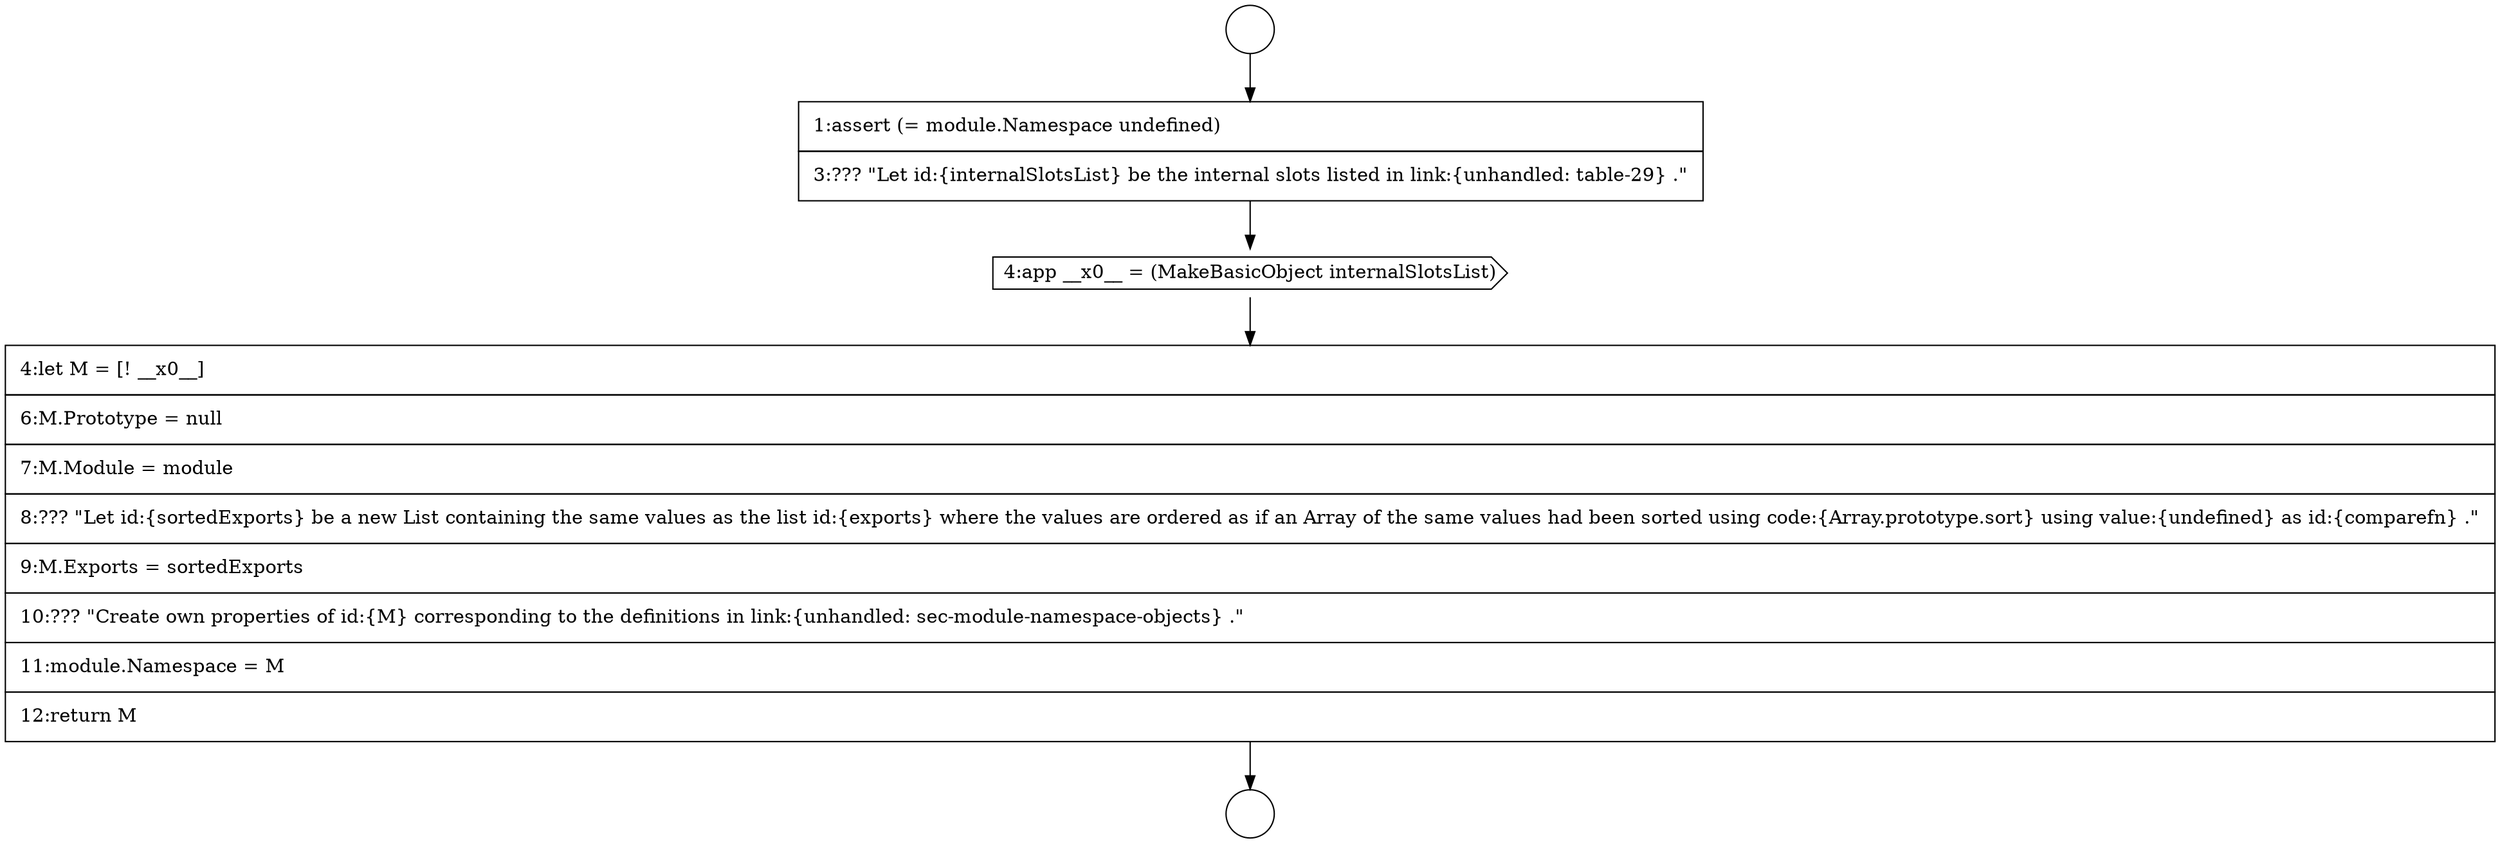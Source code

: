 digraph {
  node3131 [shape=circle label=" " color="black" fillcolor="white" style=filled]
  node3134 [shape=none, margin=0, label=<<font color="black">
    <table border="0" cellborder="1" cellspacing="0" cellpadding="10">
      <tr><td align="left">4:let M = [! __x0__]</td></tr>
      <tr><td align="left">6:M.Prototype = null</td></tr>
      <tr><td align="left">7:M.Module = module</td></tr>
      <tr><td align="left">8:??? &quot;Let id:{sortedExports} be a new List containing the same values as the list id:{exports} where the values are ordered as if an Array of the same values had been sorted using code:{Array.prototype.sort} using value:{undefined} as id:{comparefn} .&quot;</td></tr>
      <tr><td align="left">9:M.Exports = sortedExports</td></tr>
      <tr><td align="left">10:??? &quot;Create own properties of id:{M} corresponding to the definitions in link:{unhandled: sec-module-namespace-objects} .&quot;</td></tr>
      <tr><td align="left">11:module.Namespace = M</td></tr>
      <tr><td align="left">12:return M</td></tr>
    </table>
  </font>> color="black" fillcolor="white" style=filled]
  node3130 [shape=circle label=" " color="black" fillcolor="white" style=filled]
  node3133 [shape=cds, label=<<font color="black">4:app __x0__ = (MakeBasicObject internalSlotsList)</font>> color="black" fillcolor="white" style=filled]
  node3132 [shape=none, margin=0, label=<<font color="black">
    <table border="0" cellborder="1" cellspacing="0" cellpadding="10">
      <tr><td align="left">1:assert (= module.Namespace undefined)</td></tr>
      <tr><td align="left">3:??? &quot;Let id:{internalSlotsList} be the internal slots listed in link:{unhandled: table-29} .&quot;</td></tr>
    </table>
  </font>> color="black" fillcolor="white" style=filled]
  node3130 -> node3132 [ color="black"]
  node3132 -> node3133 [ color="black"]
  node3133 -> node3134 [ color="black"]
  node3134 -> node3131 [ color="black"]
}
